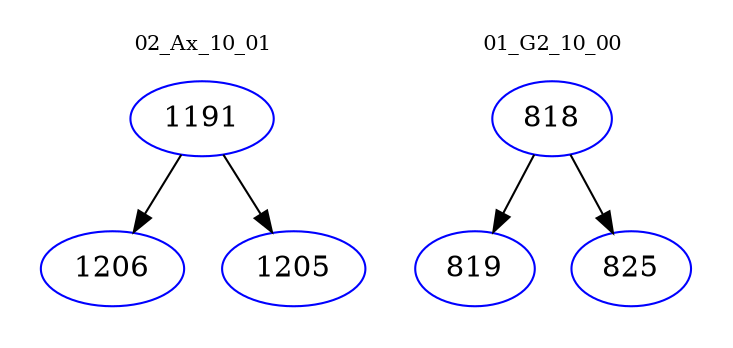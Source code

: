 digraph{
subgraph cluster_0 {
color = white
label = "02_Ax_10_01";
fontsize=10;
T0_1191 [label="1191", color="blue"]
T0_1191 -> T0_1206 [color="black"]
T0_1206 [label="1206", color="blue"]
T0_1191 -> T0_1205 [color="black"]
T0_1205 [label="1205", color="blue"]
}
subgraph cluster_1 {
color = white
label = "01_G2_10_00";
fontsize=10;
T1_818 [label="818", color="blue"]
T1_818 -> T1_819 [color="black"]
T1_819 [label="819", color="blue"]
T1_818 -> T1_825 [color="black"]
T1_825 [label="825", color="blue"]
}
}
